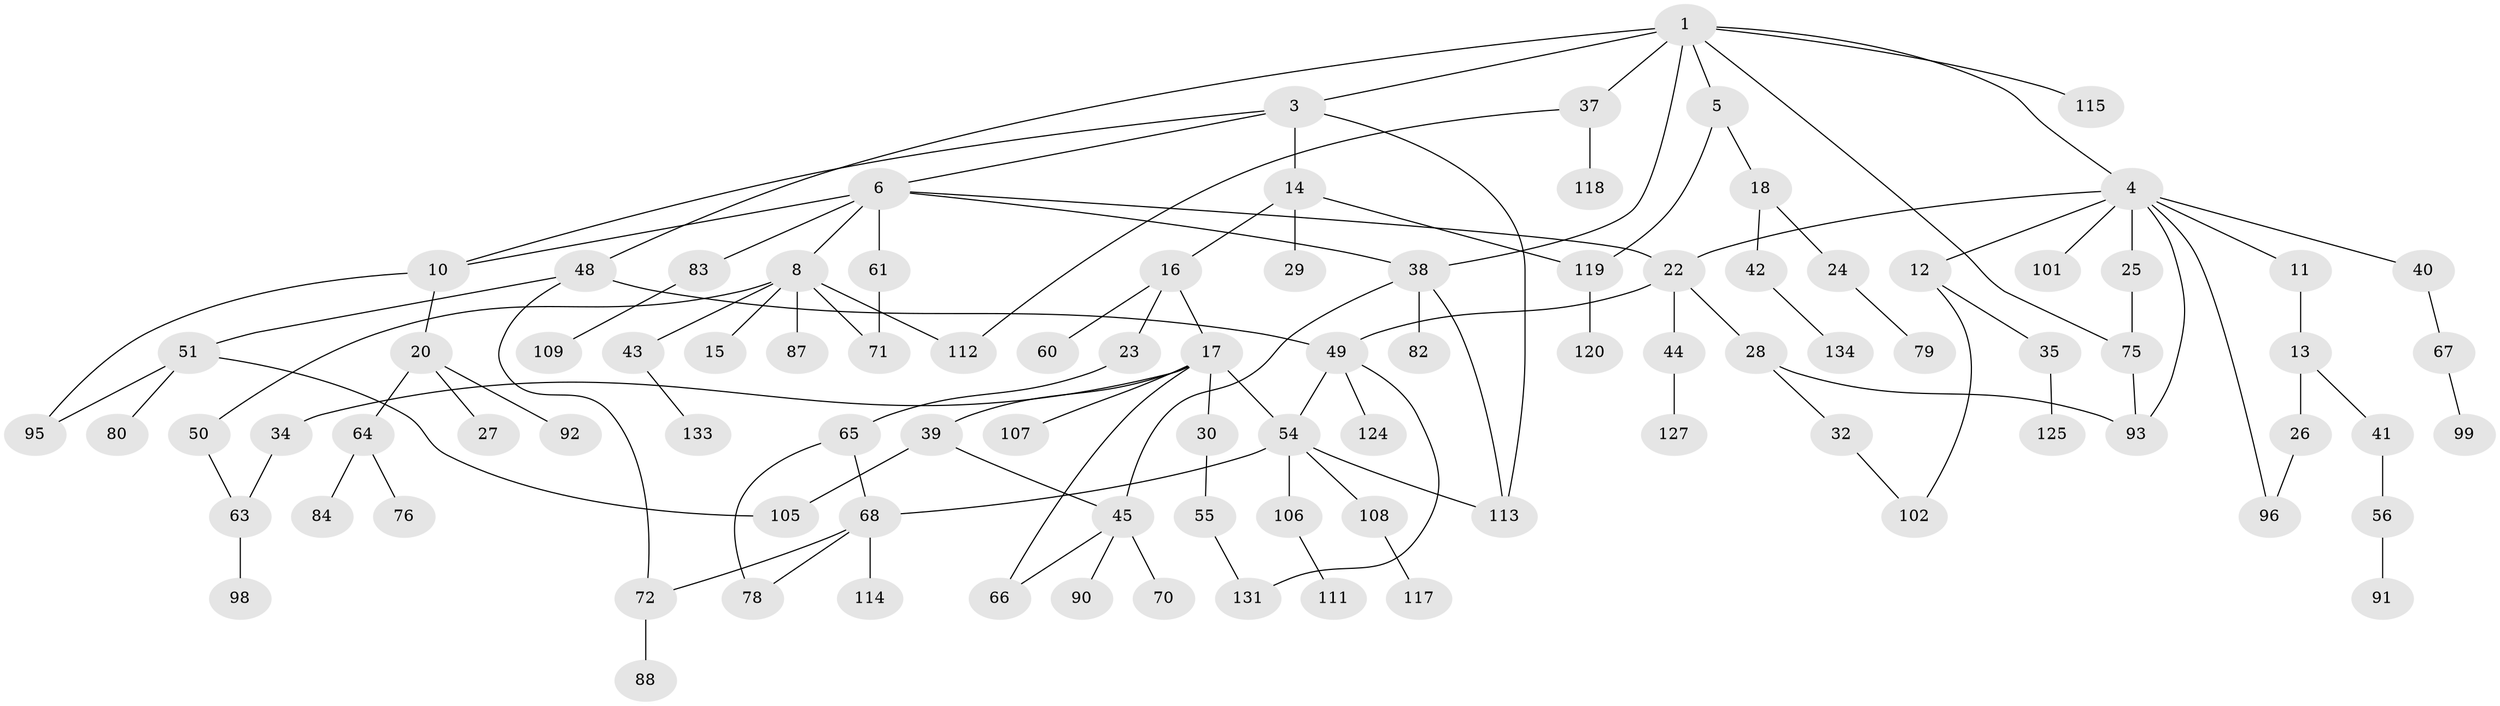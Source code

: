 // Generated by graph-tools (version 1.1) at 2025/23/03/03/25 07:23:35]
// undirected, 95 vertices, 118 edges
graph export_dot {
graph [start="1"]
  node [color=gray90,style=filled];
  1 [super="+2"];
  3 [super="+9"];
  4 [super="+7"];
  5;
  6 [super="+58"];
  8;
  10 [super="+47"];
  11 [super="+33"];
  12 [super="+36"];
  13 [super="+19"];
  14;
  15;
  16 [super="+110"];
  17 [super="+31"];
  18;
  20 [super="+21"];
  22 [super="+85"];
  23;
  24;
  25 [super="+57"];
  26;
  27;
  28 [super="+62"];
  29;
  30;
  32 [super="+69"];
  34 [super="+94"];
  35;
  37 [super="+100"];
  38 [super="+53"];
  39 [super="+73"];
  40;
  41 [super="+46"];
  42 [super="+81"];
  43;
  44;
  45 [super="+52"];
  48;
  49 [super="+116"];
  50;
  51;
  54 [super="+59"];
  55;
  56;
  60;
  61;
  63 [super="+97"];
  64;
  65 [super="+130"];
  66 [super="+128"];
  67 [super="+77"];
  68 [super="+89"];
  70;
  71;
  72 [super="+74"];
  75 [super="+126"];
  76;
  78 [super="+122"];
  79;
  80;
  82;
  83 [super="+104"];
  84 [super="+86"];
  87;
  88;
  90;
  91;
  92;
  93 [super="+135"];
  95;
  96 [super="+103"];
  98;
  99;
  101;
  102 [super="+132"];
  105;
  106;
  107;
  108;
  109;
  111;
  112 [super="+129"];
  113 [super="+123"];
  114;
  115 [super="+136"];
  117 [super="+121"];
  118;
  119;
  120;
  124;
  125;
  127;
  131;
  133;
  134;
  1 -- 4;
  1 -- 5;
  1 -- 48;
  1 -- 75;
  1 -- 115;
  1 -- 3;
  1 -- 37;
  1 -- 38;
  3 -- 6;
  3 -- 113;
  3 -- 10;
  3 -- 14;
  4 -- 11;
  4 -- 12;
  4 -- 22;
  4 -- 25;
  4 -- 40;
  4 -- 101;
  4 -- 93;
  4 -- 96;
  5 -- 18;
  5 -- 119;
  6 -- 8;
  6 -- 38;
  6 -- 83;
  6 -- 10;
  6 -- 61;
  6 -- 22;
  8 -- 15;
  8 -- 43;
  8 -- 50;
  8 -- 87;
  8 -- 112;
  8 -- 71;
  10 -- 20;
  10 -- 95;
  11 -- 13;
  12 -- 35;
  12 -- 102;
  13 -- 41;
  13 -- 26;
  14 -- 16;
  14 -- 29;
  14 -- 119;
  16 -- 17;
  16 -- 23;
  16 -- 60;
  17 -- 30;
  17 -- 34;
  17 -- 39;
  17 -- 54;
  17 -- 107;
  17 -- 66;
  18 -- 24;
  18 -- 42;
  20 -- 64;
  20 -- 27;
  20 -- 92;
  22 -- 28;
  22 -- 44;
  22 -- 49;
  23 -- 65;
  24 -- 79;
  25 -- 75;
  26 -- 96;
  28 -- 32;
  28 -- 93;
  30 -- 55;
  32 -- 102;
  34 -- 63;
  35 -- 125;
  37 -- 118;
  37 -- 112;
  38 -- 82;
  38 -- 45;
  38 -- 113;
  39 -- 45;
  39 -- 105;
  40 -- 67;
  41 -- 56;
  42 -- 134;
  43 -- 133;
  44 -- 127;
  45 -- 66;
  45 -- 70;
  45 -- 90;
  48 -- 51;
  48 -- 72;
  48 -- 49;
  49 -- 131;
  49 -- 54;
  49 -- 124;
  50 -- 63;
  51 -- 80;
  51 -- 95;
  51 -- 105;
  54 -- 68;
  54 -- 106;
  54 -- 108;
  54 -- 113;
  55 -- 131;
  56 -- 91;
  61 -- 71;
  63 -- 98;
  64 -- 76;
  64 -- 84;
  65 -- 68;
  65 -- 78;
  67 -- 99;
  68 -- 72;
  68 -- 78;
  68 -- 114;
  72 -- 88;
  75 -- 93;
  83 -- 109;
  106 -- 111;
  108 -- 117;
  119 -- 120;
}

